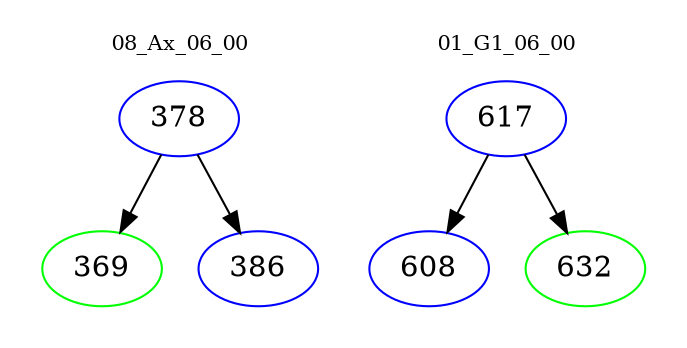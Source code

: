 digraph{
subgraph cluster_0 {
color = white
label = "08_Ax_06_00";
fontsize=10;
T0_378 [label="378", color="blue"]
T0_378 -> T0_369 [color="black"]
T0_369 [label="369", color="green"]
T0_378 -> T0_386 [color="black"]
T0_386 [label="386", color="blue"]
}
subgraph cluster_1 {
color = white
label = "01_G1_06_00";
fontsize=10;
T1_617 [label="617", color="blue"]
T1_617 -> T1_608 [color="black"]
T1_608 [label="608", color="blue"]
T1_617 -> T1_632 [color="black"]
T1_632 [label="632", color="green"]
}
}
